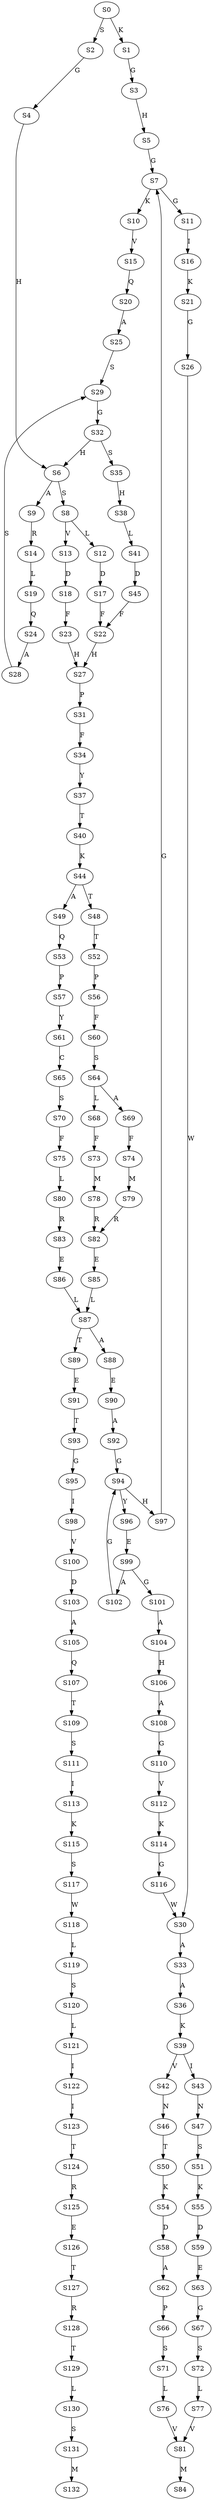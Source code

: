 strict digraph  {
	S0 -> S1 [ label = K ];
	S0 -> S2 [ label = S ];
	S1 -> S3 [ label = G ];
	S2 -> S4 [ label = G ];
	S3 -> S5 [ label = H ];
	S4 -> S6 [ label = H ];
	S5 -> S7 [ label = G ];
	S6 -> S8 [ label = S ];
	S6 -> S9 [ label = A ];
	S7 -> S10 [ label = K ];
	S7 -> S11 [ label = G ];
	S8 -> S12 [ label = L ];
	S8 -> S13 [ label = V ];
	S9 -> S14 [ label = R ];
	S10 -> S15 [ label = V ];
	S11 -> S16 [ label = I ];
	S12 -> S17 [ label = D ];
	S13 -> S18 [ label = D ];
	S14 -> S19 [ label = L ];
	S15 -> S20 [ label = Q ];
	S16 -> S21 [ label = K ];
	S17 -> S22 [ label = F ];
	S18 -> S23 [ label = F ];
	S19 -> S24 [ label = Q ];
	S20 -> S25 [ label = A ];
	S21 -> S26 [ label = G ];
	S22 -> S27 [ label = H ];
	S23 -> S27 [ label = H ];
	S24 -> S28 [ label = A ];
	S25 -> S29 [ label = S ];
	S26 -> S30 [ label = W ];
	S27 -> S31 [ label = P ];
	S28 -> S29 [ label = S ];
	S29 -> S32 [ label = G ];
	S30 -> S33 [ label = A ];
	S31 -> S34 [ label = F ];
	S32 -> S6 [ label = H ];
	S32 -> S35 [ label = S ];
	S33 -> S36 [ label = A ];
	S34 -> S37 [ label = Y ];
	S35 -> S38 [ label = H ];
	S36 -> S39 [ label = K ];
	S37 -> S40 [ label = T ];
	S38 -> S41 [ label = L ];
	S39 -> S42 [ label = V ];
	S39 -> S43 [ label = I ];
	S40 -> S44 [ label = K ];
	S41 -> S45 [ label = D ];
	S42 -> S46 [ label = N ];
	S43 -> S47 [ label = N ];
	S44 -> S48 [ label = T ];
	S44 -> S49 [ label = A ];
	S45 -> S22 [ label = F ];
	S46 -> S50 [ label = T ];
	S47 -> S51 [ label = S ];
	S48 -> S52 [ label = T ];
	S49 -> S53 [ label = Q ];
	S50 -> S54 [ label = K ];
	S51 -> S55 [ label = K ];
	S52 -> S56 [ label = P ];
	S53 -> S57 [ label = P ];
	S54 -> S58 [ label = D ];
	S55 -> S59 [ label = D ];
	S56 -> S60 [ label = F ];
	S57 -> S61 [ label = Y ];
	S58 -> S62 [ label = A ];
	S59 -> S63 [ label = E ];
	S60 -> S64 [ label = S ];
	S61 -> S65 [ label = C ];
	S62 -> S66 [ label = P ];
	S63 -> S67 [ label = G ];
	S64 -> S68 [ label = L ];
	S64 -> S69 [ label = A ];
	S65 -> S70 [ label = S ];
	S66 -> S71 [ label = S ];
	S67 -> S72 [ label = S ];
	S68 -> S73 [ label = F ];
	S69 -> S74 [ label = F ];
	S70 -> S75 [ label = F ];
	S71 -> S76 [ label = L ];
	S72 -> S77 [ label = L ];
	S73 -> S78 [ label = M ];
	S74 -> S79 [ label = M ];
	S75 -> S80 [ label = L ];
	S76 -> S81 [ label = V ];
	S77 -> S81 [ label = V ];
	S78 -> S82 [ label = R ];
	S79 -> S82 [ label = R ];
	S80 -> S83 [ label = R ];
	S81 -> S84 [ label = M ];
	S82 -> S85 [ label = E ];
	S83 -> S86 [ label = E ];
	S85 -> S87 [ label = L ];
	S86 -> S87 [ label = L ];
	S87 -> S88 [ label = A ];
	S87 -> S89 [ label = T ];
	S88 -> S90 [ label = E ];
	S89 -> S91 [ label = E ];
	S90 -> S92 [ label = A ];
	S91 -> S93 [ label = T ];
	S92 -> S94 [ label = G ];
	S93 -> S95 [ label = G ];
	S94 -> S96 [ label = Y ];
	S94 -> S97 [ label = H ];
	S95 -> S98 [ label = I ];
	S96 -> S99 [ label = E ];
	S97 -> S7 [ label = G ];
	S98 -> S100 [ label = V ];
	S99 -> S101 [ label = G ];
	S99 -> S102 [ label = A ];
	S100 -> S103 [ label = D ];
	S101 -> S104 [ label = A ];
	S102 -> S94 [ label = G ];
	S103 -> S105 [ label = A ];
	S104 -> S106 [ label = H ];
	S105 -> S107 [ label = Q ];
	S106 -> S108 [ label = A ];
	S107 -> S109 [ label = T ];
	S108 -> S110 [ label = G ];
	S109 -> S111 [ label = S ];
	S110 -> S112 [ label = V ];
	S111 -> S113 [ label = I ];
	S112 -> S114 [ label = K ];
	S113 -> S115 [ label = K ];
	S114 -> S116 [ label = G ];
	S115 -> S117 [ label = S ];
	S116 -> S30 [ label = W ];
	S117 -> S118 [ label = W ];
	S118 -> S119 [ label = L ];
	S119 -> S120 [ label = S ];
	S120 -> S121 [ label = L ];
	S121 -> S122 [ label = I ];
	S122 -> S123 [ label = I ];
	S123 -> S124 [ label = T ];
	S124 -> S125 [ label = R ];
	S125 -> S126 [ label = E ];
	S126 -> S127 [ label = T ];
	S127 -> S128 [ label = R ];
	S128 -> S129 [ label = T ];
	S129 -> S130 [ label = L ];
	S130 -> S131 [ label = S ];
	S131 -> S132 [ label = M ];
}
